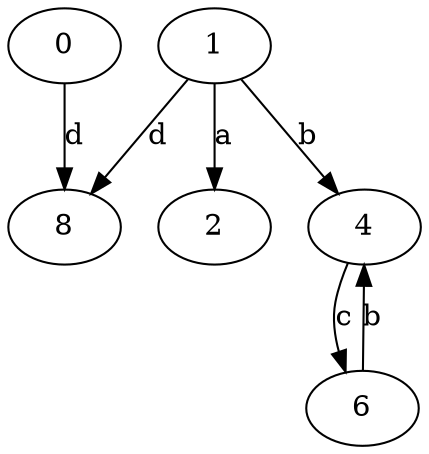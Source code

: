 strict digraph  {
0;
1;
2;
4;
6;
8;
0 -> 8  [label=d];
1 -> 2  [label=a];
1 -> 4  [label=b];
1 -> 8  [label=d];
4 -> 6  [label=c];
6 -> 4  [label=b];
}
